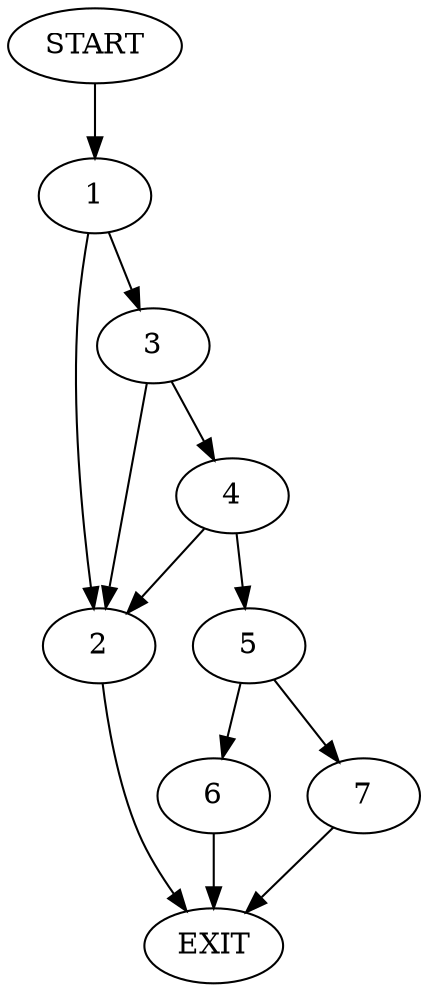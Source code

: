 digraph {
0 [label="START"]
8 [label="EXIT"]
0 -> 1
1 -> 2
1 -> 3
3 -> 2
3 -> 4
2 -> 8
4 -> 2
4 -> 5
5 -> 6
5 -> 7
7 -> 8
6 -> 8
}
